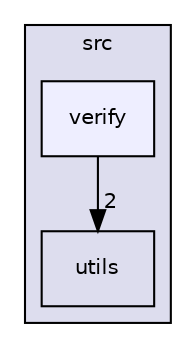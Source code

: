 digraph "src/verify" {
  compound=true
  node [ fontsize="10", fontname="Helvetica"];
  edge [ labelfontsize="10", labelfontname="Helvetica"];
  subgraph clusterdir_68267d1309a1af8e8297ef4c3efbcdba {
    graph [ bgcolor="#ddddee", pencolor="black", label="src" fontname="Helvetica", fontsize="10", URL="dir_68267d1309a1af8e8297ef4c3efbcdba.html"]
  dir_313caf1132e152dd9b58bea13a4052ca [shape=box label="utils" URL="dir_313caf1132e152dd9b58bea13a4052ca.html"];
  dir_9a07f45d8c1eb6e340733fb98565acbb [shape=box, label="verify", style="filled", fillcolor="#eeeeff", pencolor="black", URL="dir_9a07f45d8c1eb6e340733fb98565acbb.html"];
  }
  dir_9a07f45d8c1eb6e340733fb98565acbb->dir_313caf1132e152dd9b58bea13a4052ca [headlabel="2", labeldistance=1.5 headhref="dir_000002_000001.html"];
}
